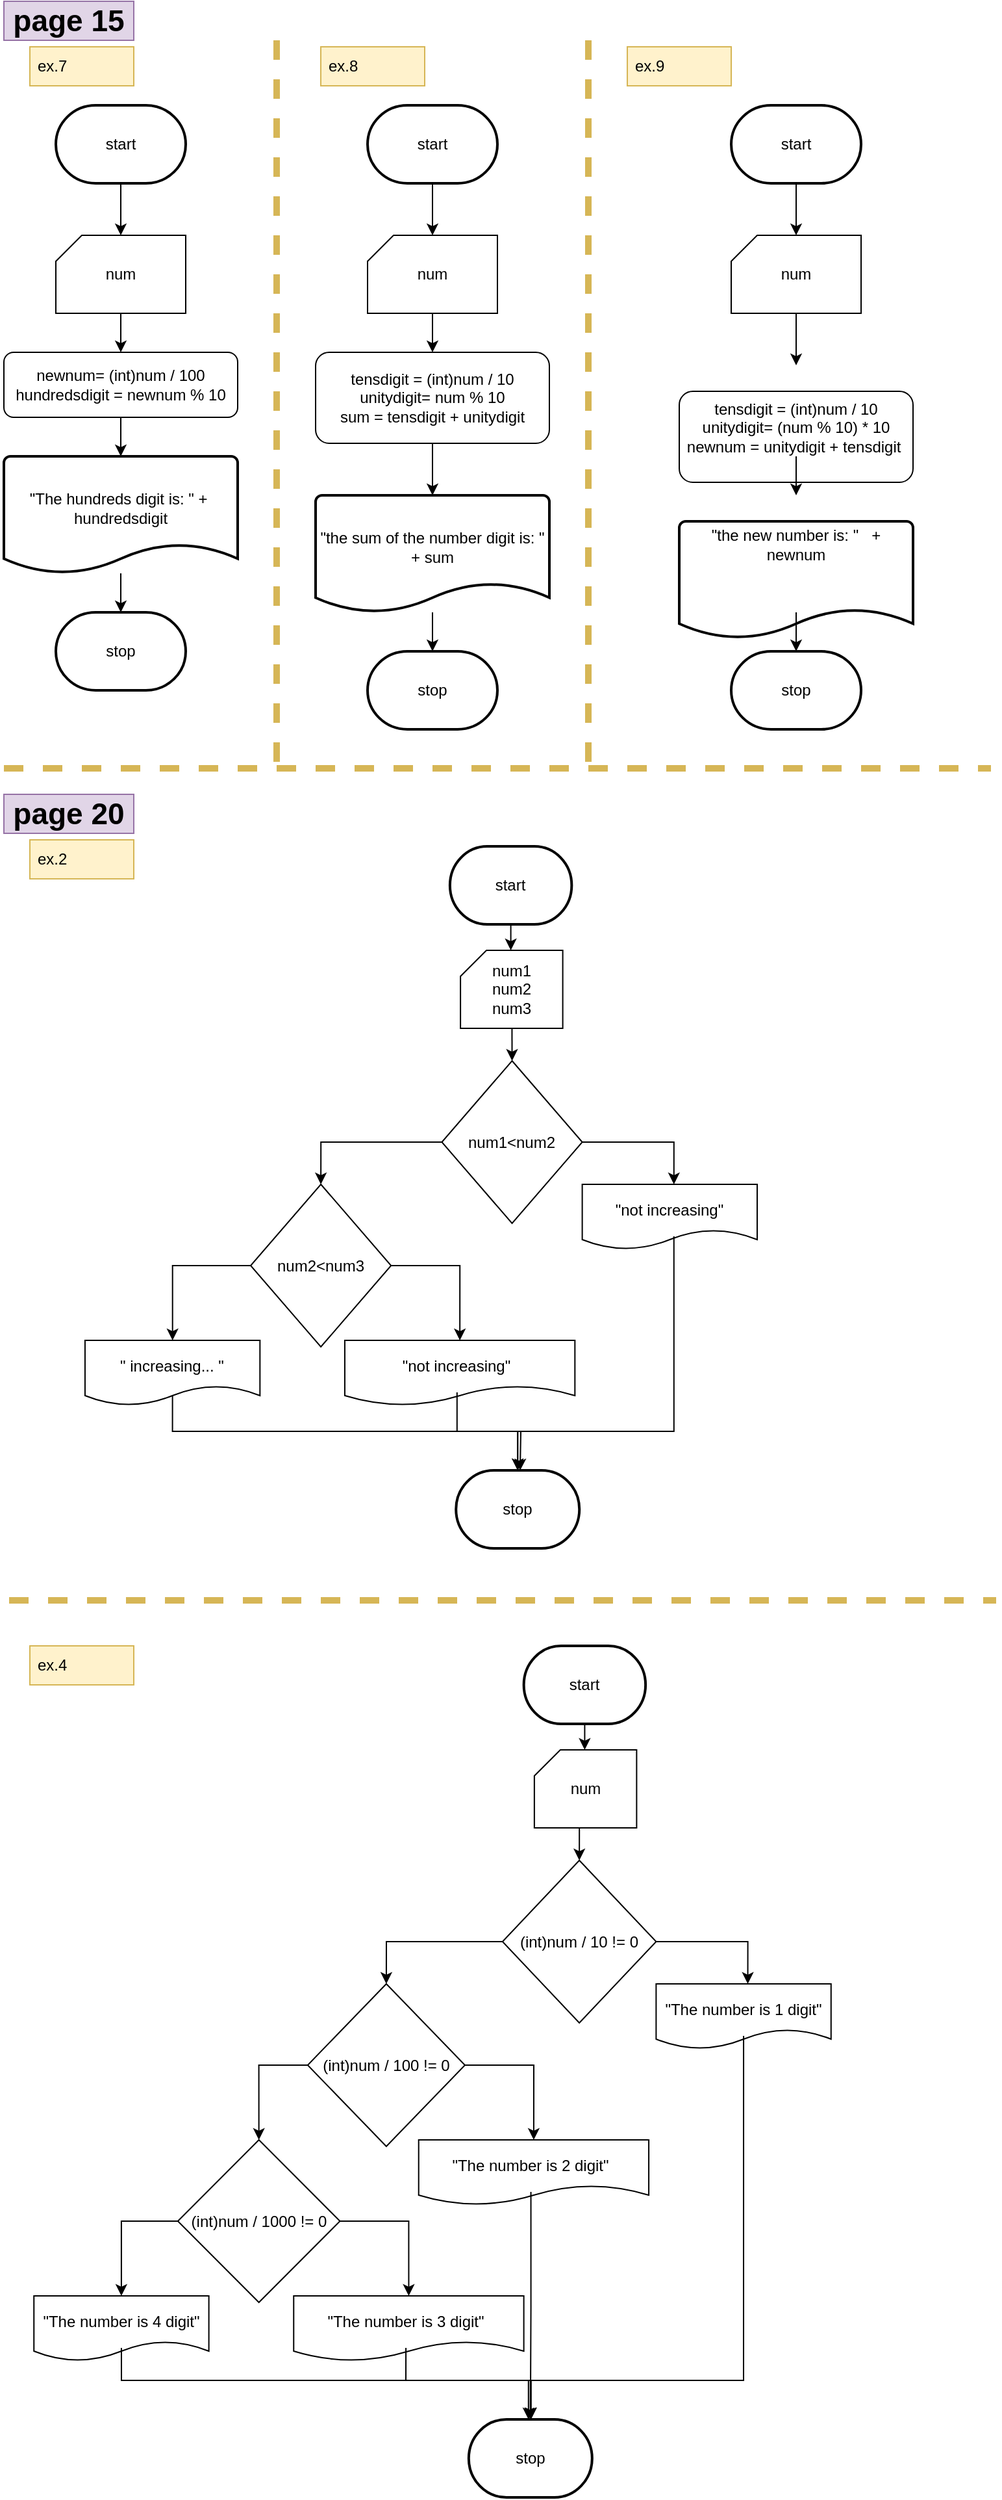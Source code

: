 <mxfile version="24.0.1" type="device">
  <diagram name="‫עמוד-1‬" id="mGDtrWS06hvuMB9cNH8j">
    <mxGraphModel dx="2333" dy="2329" grid="1" gridSize="10" guides="1" tooltips="1" connect="1" arrows="1" fold="1" page="1" pageScale="1" pageWidth="827" pageHeight="1169" math="0" shadow="0">
      <root>
        <mxCell id="0" />
        <mxCell id="1" parent="0" />
        <mxCell id="MQ2gjyr7rb7cK6IbL0-c-1" value="ex.7" style="text;strokeColor=#d6b656;fillColor=#fff2cc;align=left;verticalAlign=middle;spacingLeft=4;spacingRight=4;overflow=hidden;points=[[0,0.5],[1,0.5]];portConstraint=eastwest;rotatable=0;whiteSpace=wrap;html=1;" vertex="1" parent="1">
          <mxGeometry x="50" y="-1075" width="80" height="30" as="geometry" />
        </mxCell>
        <mxCell id="MQ2gjyr7rb7cK6IbL0-c-2" value="&lt;font style=&quot;font-size: 23px;&quot;&gt;&lt;b&gt;page 15&lt;/b&gt;&lt;/font&gt;" style="text;html=1;align=center;verticalAlign=middle;whiteSpace=wrap;rounded=0;fillColor=#e1d5e7;strokeColor=#9673a6;" vertex="1" parent="1">
          <mxGeometry x="30" y="-1110" width="100" height="30" as="geometry" />
        </mxCell>
        <mxCell id="MQ2gjyr7rb7cK6IbL0-c-3" value="ex.8" style="text;strokeColor=#d6b656;fillColor=#fff2cc;align=left;verticalAlign=middle;spacingLeft=4;spacingRight=4;overflow=hidden;points=[[0,0.5],[1,0.5]];portConstraint=eastwest;rotatable=0;whiteSpace=wrap;html=1;" vertex="1" parent="1">
          <mxGeometry x="274" y="-1075" width="80" height="30" as="geometry" />
        </mxCell>
        <mxCell id="MQ2gjyr7rb7cK6IbL0-c-4" value="ex.9" style="text;strokeColor=#d6b656;fillColor=#fff2cc;align=left;verticalAlign=middle;spacingLeft=4;spacingRight=4;overflow=hidden;points=[[0,0.5],[1,0.5]];portConstraint=eastwest;rotatable=0;whiteSpace=wrap;html=1;" vertex="1" parent="1">
          <mxGeometry x="510" y="-1075" width="80" height="30" as="geometry" />
        </mxCell>
        <mxCell id="MQ2gjyr7rb7cK6IbL0-c-5" value="start" style="strokeWidth=2;html=1;shape=mxgraph.flowchart.terminator;whiteSpace=wrap;" vertex="1" parent="1">
          <mxGeometry x="70" y="-1030" width="100" height="60" as="geometry" />
        </mxCell>
        <mxCell id="MQ2gjyr7rb7cK6IbL0-c-6" style="edgeStyle=orthogonalEdgeStyle;rounded=0;orthogonalLoop=1;jettySize=auto;html=1;entryX=0.5;entryY=0;entryDx=0;entryDy=0;" edge="1" parent="1" source="MQ2gjyr7rb7cK6IbL0-c-7" target="MQ2gjyr7rb7cK6IbL0-c-8">
          <mxGeometry relative="1" as="geometry" />
        </mxCell>
        <mxCell id="MQ2gjyr7rb7cK6IbL0-c-7" value="" style="verticalLabelPosition=bottom;verticalAlign=top;html=1;shape=card;whiteSpace=wrap;size=20;arcSize=12;" vertex="1" parent="1">
          <mxGeometry x="70" y="-930" width="100" height="60" as="geometry" />
        </mxCell>
        <mxCell id="MQ2gjyr7rb7cK6IbL0-c-8" value="newnum= (int)num / 100&lt;div&gt;hundredsdigit = newnum % 10&lt;br&gt;&lt;/div&gt;" style="rounded=1;whiteSpace=wrap;html=1;" vertex="1" parent="1">
          <mxGeometry x="30" y="-840" width="180" height="50" as="geometry" />
        </mxCell>
        <mxCell id="MQ2gjyr7rb7cK6IbL0-c-9" value="" style="strokeWidth=2;html=1;shape=mxgraph.flowchart.document2;whiteSpace=wrap;size=0.25;" vertex="1" parent="1">
          <mxGeometry x="30" y="-760" width="180" height="90" as="geometry" />
        </mxCell>
        <mxCell id="MQ2gjyr7rb7cK6IbL0-c-10" value="stop" style="strokeWidth=2;html=1;shape=mxgraph.flowchart.terminator;whiteSpace=wrap;" vertex="1" parent="1">
          <mxGeometry x="70" y="-640" width="100" height="60" as="geometry" />
        </mxCell>
        <mxCell id="MQ2gjyr7rb7cK6IbL0-c-11" value="num" style="text;html=1;align=center;verticalAlign=middle;whiteSpace=wrap;rounded=0;" vertex="1" parent="1">
          <mxGeometry x="90" y="-915" width="60" height="30" as="geometry" />
        </mxCell>
        <mxCell id="MQ2gjyr7rb7cK6IbL0-c-12" value="&quot;The hundreds digit is: &quot; +&amp;nbsp; hundredsdigit" style="text;html=1;align=center;verticalAlign=middle;whiteSpace=wrap;rounded=0;" vertex="1" parent="1">
          <mxGeometry x="30" y="-750" width="180" height="60" as="geometry" />
        </mxCell>
        <mxCell id="MQ2gjyr7rb7cK6IbL0-c-13" style="edgeStyle=orthogonalEdgeStyle;rounded=0;orthogonalLoop=1;jettySize=auto;html=1;entryX=0.5;entryY=0;entryDx=0;entryDy=0;entryPerimeter=0;" edge="1" parent="1" source="MQ2gjyr7rb7cK6IbL0-c-5" target="MQ2gjyr7rb7cK6IbL0-c-7">
          <mxGeometry relative="1" as="geometry" />
        </mxCell>
        <mxCell id="MQ2gjyr7rb7cK6IbL0-c-14" style="edgeStyle=orthogonalEdgeStyle;rounded=0;orthogonalLoop=1;jettySize=auto;html=1;entryX=0.5;entryY=0;entryDx=0;entryDy=0;entryPerimeter=0;" edge="1" parent="1" source="MQ2gjyr7rb7cK6IbL0-c-8" target="MQ2gjyr7rb7cK6IbL0-c-9">
          <mxGeometry relative="1" as="geometry" />
        </mxCell>
        <mxCell id="MQ2gjyr7rb7cK6IbL0-c-15" style="edgeStyle=orthogonalEdgeStyle;rounded=0;orthogonalLoop=1;jettySize=auto;html=1;entryX=0.5;entryY=0;entryDx=0;entryDy=0;entryPerimeter=0;" edge="1" parent="1" source="MQ2gjyr7rb7cK6IbL0-c-9" target="MQ2gjyr7rb7cK6IbL0-c-10">
          <mxGeometry relative="1" as="geometry" />
        </mxCell>
        <mxCell id="MQ2gjyr7rb7cK6IbL0-c-16" value="start" style="strokeWidth=2;html=1;shape=mxgraph.flowchart.terminator;whiteSpace=wrap;" vertex="1" parent="1">
          <mxGeometry x="310" y="-1030" width="100" height="60" as="geometry" />
        </mxCell>
        <mxCell id="MQ2gjyr7rb7cK6IbL0-c-17" style="edgeStyle=orthogonalEdgeStyle;rounded=0;orthogonalLoop=1;jettySize=auto;html=1;entryX=0.5;entryY=0;entryDx=0;entryDy=0;" edge="1" parent="1" source="MQ2gjyr7rb7cK6IbL0-c-18" target="MQ2gjyr7rb7cK6IbL0-c-19">
          <mxGeometry relative="1" as="geometry" />
        </mxCell>
        <mxCell id="MQ2gjyr7rb7cK6IbL0-c-18" value="" style="verticalLabelPosition=bottom;verticalAlign=top;html=1;shape=card;whiteSpace=wrap;size=20;arcSize=12;" vertex="1" parent="1">
          <mxGeometry x="310" y="-930" width="100" height="60" as="geometry" />
        </mxCell>
        <mxCell id="MQ2gjyr7rb7cK6IbL0-c-19" value="&lt;div&gt;&lt;span style=&quot;background-color: initial;&quot;&gt;tensdigit&amp;nbsp;&lt;/span&gt;= (int)num / 10&lt;/div&gt;&lt;div&gt;unitydigit= num % 10&lt;br&gt;&lt;/div&gt;&lt;div&gt;sum =&amp;nbsp;&lt;span style=&quot;background-color: initial;&quot;&gt;tensdigit +&amp;nbsp;&lt;/span&gt;&lt;span style=&quot;background-color: initial;&quot;&gt;unitydigit&lt;/span&gt;&lt;/div&gt;" style="rounded=1;whiteSpace=wrap;html=1;" vertex="1" parent="1">
          <mxGeometry x="270" y="-840" width="180" height="70" as="geometry" />
        </mxCell>
        <mxCell id="MQ2gjyr7rb7cK6IbL0-c-20" value="" style="strokeWidth=2;html=1;shape=mxgraph.flowchart.document2;whiteSpace=wrap;size=0.25;" vertex="1" parent="1">
          <mxGeometry x="270" y="-730" width="180" height="90" as="geometry" />
        </mxCell>
        <mxCell id="MQ2gjyr7rb7cK6IbL0-c-21" value="stop" style="strokeWidth=2;html=1;shape=mxgraph.flowchart.terminator;whiteSpace=wrap;" vertex="1" parent="1">
          <mxGeometry x="310" y="-610" width="100" height="60" as="geometry" />
        </mxCell>
        <mxCell id="MQ2gjyr7rb7cK6IbL0-c-22" value="num" style="text;html=1;align=center;verticalAlign=middle;whiteSpace=wrap;rounded=0;" vertex="1" parent="1">
          <mxGeometry x="330" y="-915" width="60" height="30" as="geometry" />
        </mxCell>
        <mxCell id="MQ2gjyr7rb7cK6IbL0-c-23" value="&quot;the sum of the number digit is: &quot; + sum" style="text;html=1;align=center;verticalAlign=middle;whiteSpace=wrap;rounded=0;" vertex="1" parent="1">
          <mxGeometry x="270" y="-720" width="180" height="60" as="geometry" />
        </mxCell>
        <mxCell id="MQ2gjyr7rb7cK6IbL0-c-24" style="edgeStyle=orthogonalEdgeStyle;rounded=0;orthogonalLoop=1;jettySize=auto;html=1;entryX=0.5;entryY=0;entryDx=0;entryDy=0;entryPerimeter=0;" edge="1" parent="1" source="MQ2gjyr7rb7cK6IbL0-c-16" target="MQ2gjyr7rb7cK6IbL0-c-18">
          <mxGeometry relative="1" as="geometry" />
        </mxCell>
        <mxCell id="MQ2gjyr7rb7cK6IbL0-c-25" style="edgeStyle=orthogonalEdgeStyle;rounded=0;orthogonalLoop=1;jettySize=auto;html=1;entryX=0.5;entryY=0;entryDx=0;entryDy=0;entryPerimeter=0;" edge="1" parent="1" source="MQ2gjyr7rb7cK6IbL0-c-19" target="MQ2gjyr7rb7cK6IbL0-c-20">
          <mxGeometry relative="1" as="geometry" />
        </mxCell>
        <mxCell id="MQ2gjyr7rb7cK6IbL0-c-26" style="edgeStyle=orthogonalEdgeStyle;rounded=0;orthogonalLoop=1;jettySize=auto;html=1;entryX=0.5;entryY=0;entryDx=0;entryDy=0;entryPerimeter=0;" edge="1" parent="1" source="MQ2gjyr7rb7cK6IbL0-c-20" target="MQ2gjyr7rb7cK6IbL0-c-21">
          <mxGeometry relative="1" as="geometry" />
        </mxCell>
        <mxCell id="MQ2gjyr7rb7cK6IbL0-c-27" value="" style="endArrow=none;dashed=1;html=1;rounded=0;fillColor=#fff2cc;gradientColor=#ffd966;strokeColor=#d6b656;strokeWidth=5;" edge="1" parent="1">
          <mxGeometry width="50" height="50" relative="1" as="geometry">
            <mxPoint x="240" y="-1080" as="sourcePoint" />
            <mxPoint x="240" y="-520" as="targetPoint" />
          </mxGeometry>
        </mxCell>
        <mxCell id="MQ2gjyr7rb7cK6IbL0-c-28" value="" style="endArrow=none;dashed=1;html=1;rounded=0;fillColor=#fff2cc;gradientColor=#ffd966;strokeColor=#d6b656;strokeWidth=5;" edge="1" parent="1">
          <mxGeometry width="50" height="50" relative="1" as="geometry">
            <mxPoint x="480" y="-1080" as="sourcePoint" />
            <mxPoint x="480" y="-520" as="targetPoint" />
          </mxGeometry>
        </mxCell>
        <mxCell id="MQ2gjyr7rb7cK6IbL0-c-29" value="start" style="strokeWidth=2;html=1;shape=mxgraph.flowchart.terminator;whiteSpace=wrap;" vertex="1" parent="1">
          <mxGeometry x="590" y="-1030" width="100" height="60" as="geometry" />
        </mxCell>
        <mxCell id="MQ2gjyr7rb7cK6IbL0-c-30" style="edgeStyle=orthogonalEdgeStyle;rounded=0;orthogonalLoop=1;jettySize=auto;html=1;entryX=0.5;entryY=0;entryDx=0;entryDy=0;" edge="1" parent="1" source="MQ2gjyr7rb7cK6IbL0-c-31">
          <mxGeometry relative="1" as="geometry">
            <mxPoint x="640" y="-830" as="targetPoint" />
          </mxGeometry>
        </mxCell>
        <mxCell id="MQ2gjyr7rb7cK6IbL0-c-31" value="" style="verticalLabelPosition=bottom;verticalAlign=top;html=1;shape=card;whiteSpace=wrap;size=20;arcSize=12;" vertex="1" parent="1">
          <mxGeometry x="590" y="-930" width="100" height="60" as="geometry" />
        </mxCell>
        <mxCell id="MQ2gjyr7rb7cK6IbL0-c-32" value="&lt;div&gt;&lt;span style=&quot;background-color: initial;&quot;&gt;tensdigit&amp;nbsp;&lt;/span&gt;= (int)num / 10&lt;/div&gt;&lt;div&gt;unitydigit= (num % 10) * 10&lt;br&gt;&lt;/div&gt;&lt;div&gt;newnum =&amp;nbsp;&lt;span style=&quot;background-color: initial;&quot;&gt;unitydigit +&amp;nbsp;&lt;/span&gt;&lt;span style=&quot;background-color: initial;&quot;&gt;tensdigit&lt;/span&gt;&lt;span style=&quot;background-color: initial;&quot;&gt;&amp;nbsp;&lt;/span&gt;&lt;/div&gt;&lt;div&gt;&lt;br&gt;&lt;/div&gt;" style="rounded=1;whiteSpace=wrap;html=1;" vertex="1" parent="1">
          <mxGeometry x="550" y="-810" width="180" height="70" as="geometry" />
        </mxCell>
        <mxCell id="MQ2gjyr7rb7cK6IbL0-c-33" value="" style="strokeWidth=2;html=1;shape=mxgraph.flowchart.document2;whiteSpace=wrap;size=0.25;" vertex="1" parent="1">
          <mxGeometry x="550" y="-710" width="180" height="90" as="geometry" />
        </mxCell>
        <mxCell id="MQ2gjyr7rb7cK6IbL0-c-34" value="stop" style="strokeWidth=2;html=1;shape=mxgraph.flowchart.terminator;whiteSpace=wrap;" vertex="1" parent="1">
          <mxGeometry x="590" y="-610" width="100" height="60" as="geometry" />
        </mxCell>
        <mxCell id="MQ2gjyr7rb7cK6IbL0-c-35" value="num" style="text;html=1;align=center;verticalAlign=middle;whiteSpace=wrap;rounded=0;" vertex="1" parent="1">
          <mxGeometry x="610" y="-915" width="60" height="30" as="geometry" />
        </mxCell>
        <mxCell id="MQ2gjyr7rb7cK6IbL0-c-36" style="edgeStyle=orthogonalEdgeStyle;rounded=0;orthogonalLoop=1;jettySize=auto;html=1;entryX=0.5;entryY=0;entryDx=0;entryDy=0;entryPerimeter=0;" edge="1" parent="1" source="MQ2gjyr7rb7cK6IbL0-c-29" target="MQ2gjyr7rb7cK6IbL0-c-31">
          <mxGeometry relative="1" as="geometry" />
        </mxCell>
        <mxCell id="MQ2gjyr7rb7cK6IbL0-c-37" style="edgeStyle=orthogonalEdgeStyle;rounded=0;orthogonalLoop=1;jettySize=auto;html=1;entryX=0.5;entryY=0;entryDx=0;entryDy=0;entryPerimeter=0;" edge="1" parent="1">
          <mxGeometry relative="1" as="geometry">
            <mxPoint x="640" y="-760" as="sourcePoint" />
            <mxPoint x="640" y="-730" as="targetPoint" />
          </mxGeometry>
        </mxCell>
        <mxCell id="MQ2gjyr7rb7cK6IbL0-c-38" style="edgeStyle=orthogonalEdgeStyle;rounded=0;orthogonalLoop=1;jettySize=auto;html=1;entryX=0.5;entryY=0;entryDx=0;entryDy=0;entryPerimeter=0;" edge="1" parent="1" target="MQ2gjyr7rb7cK6IbL0-c-34">
          <mxGeometry relative="1" as="geometry">
            <mxPoint x="640" y="-640" as="sourcePoint" />
          </mxGeometry>
        </mxCell>
        <mxCell id="MQ2gjyr7rb7cK6IbL0-c-39" value="&quot;the new number is: &quot;&amp;nbsp; &amp;nbsp;+ newnum" style="text;html=1;align=center;verticalAlign=middle;whiteSpace=wrap;rounded=0;" vertex="1" parent="1">
          <mxGeometry x="560" y="-730" width="160" height="75" as="geometry" />
        </mxCell>
        <mxCell id="MQ2gjyr7rb7cK6IbL0-c-40" value="" style="endArrow=none;dashed=1;html=1;rounded=0;fillColor=#fff2cc;gradientColor=#ffd966;strokeColor=#d6b656;strokeWidth=5;" edge="1" parent="1">
          <mxGeometry width="50" height="50" relative="1" as="geometry">
            <mxPoint x="30.0" y="-520" as="sourcePoint" />
            <mxPoint x="790" y="-520" as="targetPoint" />
          </mxGeometry>
        </mxCell>
        <mxCell id="MQ2gjyr7rb7cK6IbL0-c-41" value="start" style="strokeWidth=2;html=1;shape=mxgraph.flowchart.terminator;whiteSpace=wrap;" vertex="1" parent="1">
          <mxGeometry x="373.43" y="-460" width="93.75" height="60" as="geometry" />
        </mxCell>
        <mxCell id="MQ2gjyr7rb7cK6IbL0-c-42" value="" style="verticalLabelPosition=bottom;verticalAlign=top;html=1;shape=card;whiteSpace=wrap;size=20;arcSize=12;" vertex="1" parent="1">
          <mxGeometry x="381.55" y="-380" width="78.75" height="60" as="geometry" />
        </mxCell>
        <mxCell id="MQ2gjyr7rb7cK6IbL0-c-43" style="edgeStyle=orthogonalEdgeStyle;rounded=0;orthogonalLoop=1;jettySize=auto;html=1;entryX=0.5;entryY=0;entryDx=0;entryDy=0;" edge="1" parent="1" target="MQ2gjyr7rb7cK6IbL0-c-48">
          <mxGeometry relative="1" as="geometry">
            <mxPoint x="421.218" y="-320" as="sourcePoint" />
          </mxGeometry>
        </mxCell>
        <mxCell id="MQ2gjyr7rb7cK6IbL0-c-44" value="num1&lt;div&gt;num2&lt;/div&gt;&lt;div&gt;num3&lt;/div&gt;" style="text;html=1;align=center;verticalAlign=middle;whiteSpace=wrap;rounded=0;" vertex="1" parent="1">
          <mxGeometry x="391.48" y="-362.5" width="60" height="25" as="geometry" />
        </mxCell>
        <mxCell id="MQ2gjyr7rb7cK6IbL0-c-45" style="edgeStyle=orthogonalEdgeStyle;rounded=0;orthogonalLoop=1;jettySize=auto;html=1;entryX=0.5;entryY=0;entryDx=0;entryDy=0;entryPerimeter=0;" edge="1" parent="1" source="MQ2gjyr7rb7cK6IbL0-c-41" target="MQ2gjyr7rb7cK6IbL0-c-42">
          <mxGeometry relative="1" as="geometry" />
        </mxCell>
        <mxCell id="MQ2gjyr7rb7cK6IbL0-c-46" style="edgeStyle=orthogonalEdgeStyle;rounded=0;orthogonalLoop=1;jettySize=auto;html=1;entryX=0.5;entryY=0;entryDx=0;entryDy=0;" edge="1" parent="1" source="MQ2gjyr7rb7cK6IbL0-c-48" target="MQ2gjyr7rb7cK6IbL0-c-53">
          <mxGeometry relative="1" as="geometry" />
        </mxCell>
        <mxCell id="MQ2gjyr7rb7cK6IbL0-c-47" style="edgeStyle=orthogonalEdgeStyle;rounded=0;orthogonalLoop=1;jettySize=auto;html=1;entryX=0.5;entryY=0;entryDx=0;entryDy=0;" edge="1" parent="1" source="MQ2gjyr7rb7cK6IbL0-c-48">
          <mxGeometry relative="1" as="geometry">
            <Array as="points">
              <mxPoint x="545.48" y="-232" />
            </Array>
            <mxPoint x="545.88" y="-200" as="targetPoint" />
          </mxGeometry>
        </mxCell>
        <mxCell id="MQ2gjyr7rb7cK6IbL0-c-48" value="num1&amp;lt;num2" style="rhombus;whiteSpace=wrap;html=1;" vertex="1" parent="1">
          <mxGeometry x="367.21" y="-295" width="108.12" height="125" as="geometry" />
        </mxCell>
        <mxCell id="MQ2gjyr7rb7cK6IbL0-c-49" value="" style="shape=document;whiteSpace=wrap;html=1;boundedLbl=1;" vertex="1" parent="1">
          <mxGeometry x="475.31" y="-200" width="134.69" height="50" as="geometry" />
        </mxCell>
        <mxCell id="MQ2gjyr7rb7cK6IbL0-c-50" value="stop" style="strokeWidth=2;html=1;shape=mxgraph.flowchart.terminator;whiteSpace=wrap;" vertex="1" parent="1">
          <mxGeometry x="378.11" y="20" width="95" height="60" as="geometry" />
        </mxCell>
        <mxCell id="MQ2gjyr7rb7cK6IbL0-c-51" style="edgeStyle=orthogonalEdgeStyle;rounded=0;orthogonalLoop=1;jettySize=auto;html=1;exitX=0;exitY=0.5;exitDx=0;exitDy=0;" edge="1" parent="1" source="MQ2gjyr7rb7cK6IbL0-c-53" target="MQ2gjyr7rb7cK6IbL0-c-55">
          <mxGeometry relative="1" as="geometry" />
        </mxCell>
        <mxCell id="MQ2gjyr7rb7cK6IbL0-c-52" style="edgeStyle=orthogonalEdgeStyle;rounded=0;orthogonalLoop=1;jettySize=auto;html=1;exitX=1;exitY=0.5;exitDx=0;exitDy=0;entryX=0.5;entryY=0;entryDx=0;entryDy=0;" edge="1" parent="1" source="MQ2gjyr7rb7cK6IbL0-c-53" target="MQ2gjyr7rb7cK6IbL0-c-56">
          <mxGeometry relative="1" as="geometry" />
        </mxCell>
        <mxCell id="MQ2gjyr7rb7cK6IbL0-c-53" value="num2&amp;lt;num3" style="rhombus;whiteSpace=wrap;html=1;" vertex="1" parent="1">
          <mxGeometry x="219.99" y="-200" width="108.12" height="125" as="geometry" />
        </mxCell>
        <mxCell id="MQ2gjyr7rb7cK6IbL0-c-54" style="edgeStyle=orthogonalEdgeStyle;rounded=0;orthogonalLoop=1;jettySize=auto;html=1;exitX=0.5;exitY=1;exitDx=0;exitDy=0;" edge="1" parent="1" source="MQ2gjyr7rb7cK6IbL0-c-59" target="MQ2gjyr7rb7cK6IbL0-c-50">
          <mxGeometry relative="1" as="geometry" />
        </mxCell>
        <mxCell id="MQ2gjyr7rb7cK6IbL0-c-55" value="" style="shape=document;whiteSpace=wrap;html=1;boundedLbl=1;" vertex="1" parent="1">
          <mxGeometry x="92.47" y="-80" width="134.69" height="50" as="geometry" />
        </mxCell>
        <mxCell id="MQ2gjyr7rb7cK6IbL0-c-56" value="" style="shape=document;whiteSpace=wrap;html=1;boundedLbl=1;" vertex="1" parent="1">
          <mxGeometry x="292.48" y="-80" width="177.18" height="50" as="geometry" />
        </mxCell>
        <mxCell id="MQ2gjyr7rb7cK6IbL0-c-57" style="edgeStyle=orthogonalEdgeStyle;rounded=0;orthogonalLoop=1;jettySize=auto;html=1;" edge="1" parent="1" source="MQ2gjyr7rb7cK6IbL0-c-58">
          <mxGeometry relative="1" as="geometry">
            <mxPoint x="427.48" y="20" as="targetPoint" />
          </mxGeometry>
        </mxCell>
        <mxCell id="MQ2gjyr7rb7cK6IbL0-c-58" value="&quot;not increasing&quot;" style="text;html=1;align=center;verticalAlign=middle;whiteSpace=wrap;rounded=0;" vertex="1" parent="1">
          <mxGeometry x="297.48" y="-80" width="162.82" height="40" as="geometry" />
        </mxCell>
        <mxCell id="MQ2gjyr7rb7cK6IbL0-c-59" value="&quot; increasing... &quot;" style="text;html=1;align=center;verticalAlign=middle;whiteSpace=wrap;rounded=0;" vertex="1" parent="1">
          <mxGeometry x="78.41" y="-80" width="162.82" height="40" as="geometry" />
        </mxCell>
        <mxCell id="MQ2gjyr7rb7cK6IbL0-c-60" style="edgeStyle=orthogonalEdgeStyle;rounded=0;orthogonalLoop=1;jettySize=auto;html=1;entryX=0.5;entryY=0;entryDx=0;entryDy=0;entryPerimeter=0;" edge="1" parent="1" target="MQ2gjyr7rb7cK6IbL0-c-50">
          <mxGeometry relative="1" as="geometry">
            <Array as="points">
              <mxPoint x="545.48" y="-10" />
              <mxPoint x="425.48" y="-10" />
            </Array>
            <mxPoint x="545.88" y="-160" as="sourcePoint" />
          </mxGeometry>
        </mxCell>
        <mxCell id="MQ2gjyr7rb7cK6IbL0-c-61" value="ex.2" style="text;strokeColor=#d6b656;fillColor=#fff2cc;align=left;verticalAlign=middle;spacingLeft=4;spacingRight=4;overflow=hidden;points=[[0,0.5],[1,0.5]];portConstraint=eastwest;rotatable=0;whiteSpace=wrap;html=1;" vertex="1" parent="1">
          <mxGeometry x="50" y="-465" width="80" height="30" as="geometry" />
        </mxCell>
        <mxCell id="MQ2gjyr7rb7cK6IbL0-c-62" value="&lt;font style=&quot;font-size: 23px;&quot;&gt;&lt;b&gt;page 20&lt;/b&gt;&lt;/font&gt;" style="text;html=1;align=center;verticalAlign=middle;whiteSpace=wrap;rounded=0;fillColor=#e1d5e7;strokeColor=#9673a6;" vertex="1" parent="1">
          <mxGeometry x="30" y="-500" width="100" height="30" as="geometry" />
        </mxCell>
        <mxCell id="MQ2gjyr7rb7cK6IbL0-c-63" value="&quot;not increasing&quot;" style="text;html=1;align=center;verticalAlign=middle;whiteSpace=wrap;rounded=0;" vertex="1" parent="1">
          <mxGeometry x="461.24" y="-200" width="162.82" height="40" as="geometry" />
        </mxCell>
        <mxCell id="MQ2gjyr7rb7cK6IbL0-c-64" value="start" style="strokeWidth=2;html=1;shape=mxgraph.flowchart.terminator;whiteSpace=wrap;" vertex="1" parent="1">
          <mxGeometry x="430.31" y="155" width="93.75" height="60" as="geometry" />
        </mxCell>
        <mxCell id="MQ2gjyr7rb7cK6IbL0-c-65" value="" style="verticalLabelPosition=bottom;verticalAlign=top;html=1;shape=card;whiteSpace=wrap;size=20;arcSize=12;" vertex="1" parent="1">
          <mxGeometry x="438.43" y="235" width="78.75" height="60" as="geometry" />
        </mxCell>
        <mxCell id="MQ2gjyr7rb7cK6IbL0-c-66" style="edgeStyle=orthogonalEdgeStyle;rounded=0;orthogonalLoop=1;jettySize=auto;html=1;entryX=0.5;entryY=0;entryDx=0;entryDy=0;" edge="1" parent="1" target="MQ2gjyr7rb7cK6IbL0-c-71">
          <mxGeometry relative="1" as="geometry">
            <mxPoint x="478.098" y="295" as="sourcePoint" />
          </mxGeometry>
        </mxCell>
        <mxCell id="MQ2gjyr7rb7cK6IbL0-c-67" value="num" style="text;html=1;align=center;verticalAlign=middle;whiteSpace=wrap;rounded=0;" vertex="1" parent="1">
          <mxGeometry x="448.36" y="252.5" width="60" height="25" as="geometry" />
        </mxCell>
        <mxCell id="MQ2gjyr7rb7cK6IbL0-c-68" style="edgeStyle=orthogonalEdgeStyle;rounded=0;orthogonalLoop=1;jettySize=auto;html=1;entryX=0.5;entryY=0;entryDx=0;entryDy=0;entryPerimeter=0;" edge="1" parent="1" source="MQ2gjyr7rb7cK6IbL0-c-64" target="MQ2gjyr7rb7cK6IbL0-c-65">
          <mxGeometry relative="1" as="geometry" />
        </mxCell>
        <mxCell id="MQ2gjyr7rb7cK6IbL0-c-69" style="edgeStyle=orthogonalEdgeStyle;rounded=0;orthogonalLoop=1;jettySize=auto;html=1;entryX=0.5;entryY=0;entryDx=0;entryDy=0;" edge="1" parent="1" source="MQ2gjyr7rb7cK6IbL0-c-71" target="MQ2gjyr7rb7cK6IbL0-c-76">
          <mxGeometry relative="1" as="geometry" />
        </mxCell>
        <mxCell id="MQ2gjyr7rb7cK6IbL0-c-70" style="edgeStyle=orthogonalEdgeStyle;rounded=0;orthogonalLoop=1;jettySize=auto;html=1;entryX=0.5;entryY=0;entryDx=0;entryDy=0;" edge="1" parent="1" source="MQ2gjyr7rb7cK6IbL0-c-71">
          <mxGeometry relative="1" as="geometry">
            <Array as="points">
              <mxPoint x="602.36" y="383" />
            </Array>
            <mxPoint x="602.76" y="415" as="targetPoint" />
          </mxGeometry>
        </mxCell>
        <mxCell id="MQ2gjyr7rb7cK6IbL0-c-71" value="(int)num / 10 != 0" style="rhombus;whiteSpace=wrap;html=1;" vertex="1" parent="1">
          <mxGeometry x="413.91" y="320" width="118.3" height="125" as="geometry" />
        </mxCell>
        <mxCell id="MQ2gjyr7rb7cK6IbL0-c-72" value="" style="shape=document;whiteSpace=wrap;html=1;boundedLbl=1;" vertex="1" parent="1">
          <mxGeometry x="532.19" y="415" width="134.69" height="50" as="geometry" />
        </mxCell>
        <mxCell id="MQ2gjyr7rb7cK6IbL0-c-73" value="stop" style="strokeWidth=2;html=1;shape=mxgraph.flowchart.terminator;whiteSpace=wrap;" vertex="1" parent="1">
          <mxGeometry x="387.91" y="750" width="95" height="60" as="geometry" />
        </mxCell>
        <mxCell id="MQ2gjyr7rb7cK6IbL0-c-74" style="edgeStyle=orthogonalEdgeStyle;rounded=0;orthogonalLoop=1;jettySize=auto;html=1;exitX=1;exitY=0.5;exitDx=0;exitDy=0;entryX=0.5;entryY=0;entryDx=0;entryDy=0;" edge="1" parent="1" source="MQ2gjyr7rb7cK6IbL0-c-76" target="MQ2gjyr7rb7cK6IbL0-c-77">
          <mxGeometry relative="1" as="geometry" />
        </mxCell>
        <mxCell id="MQ2gjyr7rb7cK6IbL0-c-75" style="edgeStyle=orthogonalEdgeStyle;rounded=0;orthogonalLoop=1;jettySize=auto;html=1;exitX=0;exitY=0.5;exitDx=0;exitDy=0;entryX=0.5;entryY=0;entryDx=0;entryDy=0;" edge="1" parent="1" source="MQ2gjyr7rb7cK6IbL0-c-76" target="MQ2gjyr7rb7cK6IbL0-c-85">
          <mxGeometry relative="1" as="geometry" />
        </mxCell>
        <mxCell id="MQ2gjyr7rb7cK6IbL0-c-76" value="(int)num / 100 != 0" style="rhombus;whiteSpace=wrap;html=1;" vertex="1" parent="1">
          <mxGeometry x="263.91" y="415" width="121.08" height="125" as="geometry" />
        </mxCell>
        <mxCell id="MQ2gjyr7rb7cK6IbL0-c-77" value="" style="shape=document;whiteSpace=wrap;html=1;boundedLbl=1;" vertex="1" parent="1">
          <mxGeometry x="349.36" y="535" width="177.18" height="50" as="geometry" />
        </mxCell>
        <mxCell id="MQ2gjyr7rb7cK6IbL0-c-78" value="&quot;The number is 2 digit&quot;" style="text;html=1;align=center;verticalAlign=middle;whiteSpace=wrap;rounded=0;" vertex="1" parent="1">
          <mxGeometry x="354.36" y="535" width="162.82" height="40" as="geometry" />
        </mxCell>
        <mxCell id="MQ2gjyr7rb7cK6IbL0-c-79" value="ex.4" style="text;strokeColor=#d6b656;fillColor=#fff2cc;align=left;verticalAlign=middle;spacingLeft=4;spacingRight=4;overflow=hidden;points=[[0,0.5],[1,0.5]];portConstraint=eastwest;rotatable=0;whiteSpace=wrap;html=1;" vertex="1" parent="1">
          <mxGeometry x="50.0" y="155" width="80" height="30" as="geometry" />
        </mxCell>
        <mxCell id="MQ2gjyr7rb7cK6IbL0-c-80" style="edgeStyle=orthogonalEdgeStyle;rounded=0;orthogonalLoop=1;jettySize=auto;html=1;exitX=0.5;exitY=1;exitDx=0;exitDy=0;" edge="1" parent="1" source="MQ2gjyr7rb7cK6IbL0-c-81" target="MQ2gjyr7rb7cK6IbL0-c-73">
          <mxGeometry relative="1" as="geometry">
            <Array as="points">
              <mxPoint x="599.91" y="720" />
              <mxPoint x="435.91" y="720" />
            </Array>
          </mxGeometry>
        </mxCell>
        <mxCell id="MQ2gjyr7rb7cK6IbL0-c-81" value="&quot;The number is 1 digit&quot;" style="text;html=1;align=center;verticalAlign=middle;whiteSpace=wrap;rounded=0;" vertex="1" parent="1">
          <mxGeometry x="518.12" y="415" width="162.82" height="40" as="geometry" />
        </mxCell>
        <mxCell id="MQ2gjyr7rb7cK6IbL0-c-82" value="" style="endArrow=none;dashed=1;html=1;rounded=0;fillColor=#fff2cc;gradientColor=#ffd966;strokeColor=#d6b656;strokeWidth=5;" edge="1" parent="1">
          <mxGeometry width="50" height="50" relative="1" as="geometry">
            <mxPoint x="34.0" y="120" as="sourcePoint" />
            <mxPoint x="794" y="120" as="targetPoint" />
          </mxGeometry>
        </mxCell>
        <mxCell id="MQ2gjyr7rb7cK6IbL0-c-83" style="edgeStyle=orthogonalEdgeStyle;rounded=0;orthogonalLoop=1;jettySize=auto;html=1;exitX=0;exitY=0.5;exitDx=0;exitDy=0;" edge="1" parent="1" source="MQ2gjyr7rb7cK6IbL0-c-85" target="MQ2gjyr7rb7cK6IbL0-c-86">
          <mxGeometry relative="1" as="geometry" />
        </mxCell>
        <mxCell id="MQ2gjyr7rb7cK6IbL0-c-84" style="edgeStyle=orthogonalEdgeStyle;rounded=0;orthogonalLoop=1;jettySize=auto;html=1;exitX=1;exitY=0.5;exitDx=0;exitDy=0;entryX=0.5;entryY=0;entryDx=0;entryDy=0;" edge="1" parent="1" source="MQ2gjyr7rb7cK6IbL0-c-85" target="MQ2gjyr7rb7cK6IbL0-c-87">
          <mxGeometry relative="1" as="geometry" />
        </mxCell>
        <mxCell id="MQ2gjyr7rb7cK6IbL0-c-85" value="(int)num / 1000 != 0" style="rhombus;whiteSpace=wrap;html=1;" vertex="1" parent="1">
          <mxGeometry x="163.91" y="535" width="124.85" height="125" as="geometry" />
        </mxCell>
        <mxCell id="MQ2gjyr7rb7cK6IbL0-c-86" value="" style="shape=document;whiteSpace=wrap;html=1;boundedLbl=1;" vertex="1" parent="1">
          <mxGeometry x="53.12" y="655" width="134.69" height="50" as="geometry" />
        </mxCell>
        <mxCell id="MQ2gjyr7rb7cK6IbL0-c-87" value="" style="shape=document;whiteSpace=wrap;html=1;boundedLbl=1;" vertex="1" parent="1">
          <mxGeometry x="253.13" y="655" width="177.18" height="50" as="geometry" />
        </mxCell>
        <mxCell id="MQ2gjyr7rb7cK6IbL0-c-88" value="&quot;The number is 3 digit&quot;" style="text;html=1;align=center;verticalAlign=middle;whiteSpace=wrap;rounded=0;" vertex="1" parent="1">
          <mxGeometry x="258.13" y="655" width="162.82" height="40" as="geometry" />
        </mxCell>
        <mxCell id="MQ2gjyr7rb7cK6IbL0-c-89" style="edgeStyle=orthogonalEdgeStyle;rounded=0;orthogonalLoop=1;jettySize=auto;html=1;exitX=0.5;exitY=1;exitDx=0;exitDy=0;" edge="1" parent="1" source="MQ2gjyr7rb7cK6IbL0-c-90">
          <mxGeometry relative="1" as="geometry">
            <mxPoint x="433.91" y="750" as="targetPoint" />
            <Array as="points">
              <mxPoint x="120.91" y="720" />
              <mxPoint x="433.91" y="720" />
            </Array>
          </mxGeometry>
        </mxCell>
        <mxCell id="MQ2gjyr7rb7cK6IbL0-c-90" value="&quot;The number is 4 digit&quot;" style="text;html=1;align=center;verticalAlign=middle;whiteSpace=wrap;rounded=0;" vertex="1" parent="1">
          <mxGeometry x="39.06" y="655" width="162.82" height="40" as="geometry" />
        </mxCell>
        <mxCell id="MQ2gjyr7rb7cK6IbL0-c-91" style="edgeStyle=orthogonalEdgeStyle;rounded=0;orthogonalLoop=1;jettySize=auto;html=1;exitX=0.5;exitY=1;exitDx=0;exitDy=0;entryX=0.5;entryY=0;entryDx=0;entryDy=0;entryPerimeter=0;" edge="1" parent="1" source="MQ2gjyr7rb7cK6IbL0-c-78" target="MQ2gjyr7rb7cK6IbL0-c-73">
          <mxGeometry relative="1" as="geometry" />
        </mxCell>
        <mxCell id="MQ2gjyr7rb7cK6IbL0-c-92" style="edgeStyle=orthogonalEdgeStyle;rounded=0;orthogonalLoop=1;jettySize=auto;html=1;exitX=0.5;exitY=1;exitDx=0;exitDy=0;entryX=0.5;entryY=0;entryDx=0;entryDy=0;entryPerimeter=0;" edge="1" parent="1" source="MQ2gjyr7rb7cK6IbL0-c-88" target="MQ2gjyr7rb7cK6IbL0-c-73">
          <mxGeometry relative="1" as="geometry">
            <Array as="points">
              <mxPoint x="339.91" y="720" />
              <mxPoint x="435.91" y="720" />
            </Array>
          </mxGeometry>
        </mxCell>
      </root>
    </mxGraphModel>
  </diagram>
</mxfile>
